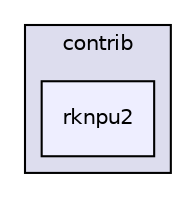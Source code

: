 digraph "/build/FastDeploy/fastdeploy/vision/detection/contrib/rknpu2" {
  compound=true
  node [ fontsize="10", fontname="Helvetica"];
  edge [ labelfontsize="10", labelfontname="Helvetica"];
  subgraph clusterdir_ba3dba1dccf97f3da1e49516e41dc82f {
    graph [ bgcolor="#ddddee", pencolor="black", label="contrib" fontname="Helvetica", fontsize="10", URL="dir_ba3dba1dccf97f3da1e49516e41dc82f.html"]
  dir_9b411bf6f710a9e9bb030896ba21fdeb [shape=box, label="rknpu2", style="filled", fillcolor="#eeeeff", pencolor="black", URL="dir_9b411bf6f710a9e9bb030896ba21fdeb.html"];
  }
}
